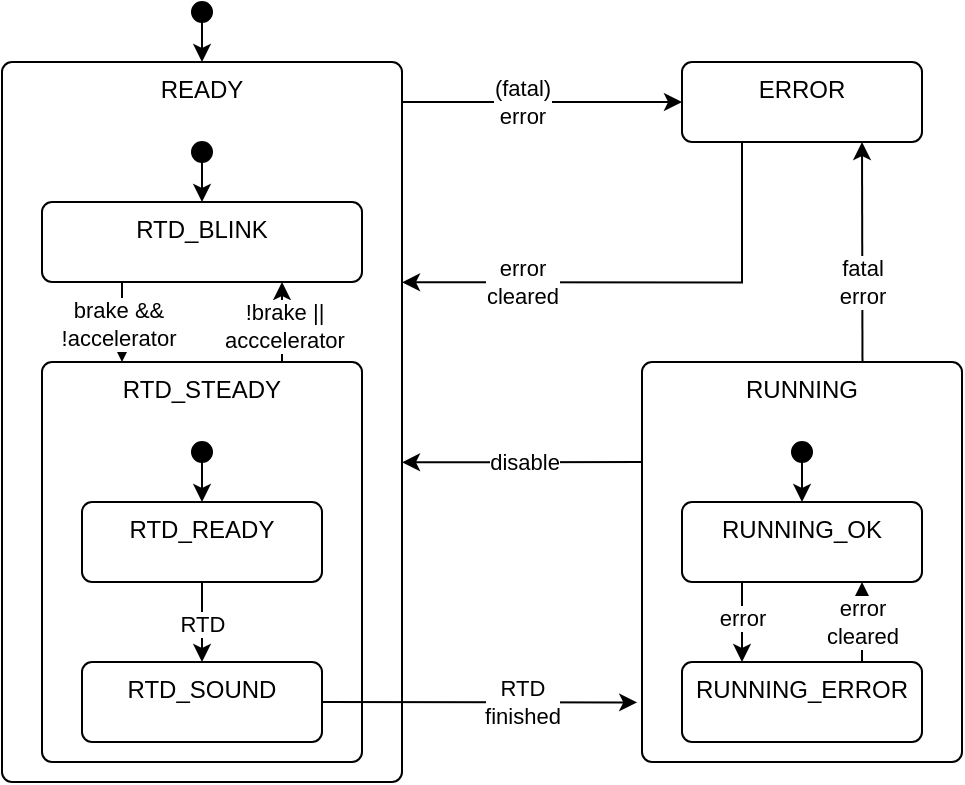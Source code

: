 <mxfile scale="1" border="10">
    <diagram name="Page-1" id="N0otF0luT5muhK761ZJs">
        <mxGraphModel dx="572" dy="549" grid="1" gridSize="10" guides="1" tooltips="1" connect="1" arrows="1" fold="1" page="1" pageScale="1" pageWidth="827" pageHeight="1169" math="0" shadow="0">
            <root>
                <mxCell id="0"/>
                <mxCell id="1" parent="0"/>
                <mxCell id="28" style="edgeStyle=none;html=1;exitX=0;exitY=0.25;exitDx=0;exitDy=0;entryX=1;entryY=0.556;entryDx=0;entryDy=0;entryPerimeter=0;" edge="1" parent="1" source="25" target="FPuJ7j8S0xlXrzap1A7H-11">
                    <mxGeometry relative="1" as="geometry">
                        <mxPoint x="240" y="230" as="targetPoint"/>
                    </mxGeometry>
                </mxCell>
                <mxCell id="29" value="disable" style="edgeLabel;html=1;align=center;verticalAlign=middle;resizable=0;points=[];" vertex="1" connectable="0" parent="28">
                    <mxGeometry x="-0.013" y="-1" relative="1" as="geometry">
                        <mxPoint y="1" as="offset"/>
                    </mxGeometry>
                </mxCell>
                <mxCell id="25" value="RUNNING" style="html=1;align=center;verticalAlign=top;rounded=1;absoluteArcSize=1;arcSize=10;dashed=0;whiteSpace=wrap;" vertex="1" parent="1">
                    <mxGeometry x="320" y="190" width="160" height="200" as="geometry"/>
                </mxCell>
                <mxCell id="FPuJ7j8S0xlXrzap1A7H-65" style="edgeStyle=orthogonalEdgeStyle;rounded=0;orthogonalLoop=1;jettySize=auto;html=1;entryX=1;entryY=0.306;entryDx=0;entryDy=0;entryPerimeter=0;exitX=0.25;exitY=1;exitDx=0;exitDy=0;" parent="1" source="FPuJ7j8S0xlXrzap1A7H-10" target="FPuJ7j8S0xlXrzap1A7H-11" edge="1">
                    <mxGeometry relative="1" as="geometry">
                        <Array as="points">
                            <mxPoint x="370" y="150"/>
                        </Array>
                        <mxPoint x="360" y="110" as="sourcePoint"/>
                        <mxPoint x="260.0" y="150.0" as="targetPoint"/>
                    </mxGeometry>
                </mxCell>
                <mxCell id="FPuJ7j8S0xlXrzap1A7H-67" value="error&lt;div&gt;cleared&lt;/div&gt;" style="edgeLabel;html=1;align=center;verticalAlign=middle;resizable=0;points=[];" parent="FPuJ7j8S0xlXrzap1A7H-65" vertex="1" connectable="0">
                    <mxGeometry x="0.344" relative="1" as="geometry">
                        <mxPoint x="-19" as="offset"/>
                    </mxGeometry>
                </mxCell>
                <mxCell id="30" style="edgeStyle=none;html=1;exitX=0;exitY=0.5;exitDx=0;exitDy=0;entryX=0;entryY=0.5;entryDx=0;entryDy=0;" edge="1" parent="1" target="FPuJ7j8S0xlXrzap1A7H-10">
                    <mxGeometry relative="1" as="geometry">
                        <mxPoint x="200" y="60.056" as="sourcePoint"/>
                    </mxGeometry>
                </mxCell>
                <mxCell id="31" value="(fatal)&lt;div&gt;error&lt;/div&gt;" style="edgeLabel;html=1;align=center;verticalAlign=middle;resizable=0;points=[];" vertex="1" connectable="0" parent="30">
                    <mxGeometry x="0.071" relative="1" as="geometry">
                        <mxPoint x="-15" as="offset"/>
                    </mxGeometry>
                </mxCell>
                <mxCell id="FPuJ7j8S0xlXrzap1A7H-10" value="ERROR" style="html=1;align=center;verticalAlign=top;rounded=1;absoluteArcSize=1;arcSize=10;dashed=0;whiteSpace=wrap;" parent="1" vertex="1">
                    <mxGeometry x="340" y="40" width="120" height="40" as="geometry"/>
                </mxCell>
                <mxCell id="FPuJ7j8S0xlXrzap1A7H-11" value="READY" style="html=1;align=center;verticalAlign=top;rounded=1;absoluteArcSize=1;arcSize=10;dashed=0;whiteSpace=wrap;" parent="1" vertex="1">
                    <mxGeometry y="40" width="200" height="360" as="geometry"/>
                </mxCell>
                <mxCell id="FPuJ7j8S0xlXrzap1A7H-55" value="" style="group" parent="1" vertex="1" connectable="0">
                    <mxGeometry x="20" y="80" width="160" height="310" as="geometry"/>
                </mxCell>
                <mxCell id="FPuJ7j8S0xlXrzap1A7H-28" style="edgeStyle=orthogonalEdgeStyle;rounded=0;orthogonalLoop=1;jettySize=auto;html=1;exitX=0.75;exitY=0;exitDx=0;exitDy=0;entryX=0.75;entryY=1;entryDx=0;entryDy=0;" parent="FPuJ7j8S0xlXrzap1A7H-55" source="FPuJ7j8S0xlXrzap1A7H-17" target="FPuJ7j8S0xlXrzap1A7H-12" edge="1">
                    <mxGeometry relative="1" as="geometry"/>
                </mxCell>
                <mxCell id="FPuJ7j8S0xlXrzap1A7H-30" value="!brake ||&lt;div&gt;acccelerator&lt;/div&gt;" style="edgeLabel;html=1;align=center;verticalAlign=middle;resizable=0;points=[];" parent="FPuJ7j8S0xlXrzap1A7H-28" vertex="1" connectable="0">
                    <mxGeometry x="-0.1" y="-1" relative="1" as="geometry">
                        <mxPoint as="offset"/>
                    </mxGeometry>
                </mxCell>
                <mxCell id="FPuJ7j8S0xlXrzap1A7H-17" value="RTD_STEADY" style="html=1;align=center;verticalAlign=top;rounded=1;absoluteArcSize=1;arcSize=10;dashed=0;whiteSpace=wrap;" parent="FPuJ7j8S0xlXrzap1A7H-55" vertex="1">
                    <mxGeometry y="110" width="160" height="200" as="geometry"/>
                </mxCell>
                <mxCell id="FPuJ7j8S0xlXrzap1A7H-27" style="edgeStyle=orthogonalEdgeStyle;rounded=0;orthogonalLoop=1;jettySize=auto;html=1;exitX=0.25;exitY=1;exitDx=0;exitDy=0;entryX=0.25;entryY=0;entryDx=0;entryDy=0;" parent="FPuJ7j8S0xlXrzap1A7H-55" source="FPuJ7j8S0xlXrzap1A7H-12" target="FPuJ7j8S0xlXrzap1A7H-17" edge="1">
                    <mxGeometry relative="1" as="geometry"/>
                </mxCell>
                <mxCell id="FPuJ7j8S0xlXrzap1A7H-29" value="brake &amp;amp;&amp;amp;&lt;div&gt;!accelerator&lt;/div&gt;" style="edgeLabel;html=1;align=center;verticalAlign=middle;resizable=0;points=[];" parent="FPuJ7j8S0xlXrzap1A7H-27" vertex="1" connectable="0">
                    <mxGeometry x="0.05" y="-2" relative="1" as="geometry">
                        <mxPoint as="offset"/>
                    </mxGeometry>
                </mxCell>
                <mxCell id="FPuJ7j8S0xlXrzap1A7H-12" value="RTD_BLINK" style="html=1;align=center;verticalAlign=top;rounded=1;absoluteArcSize=1;arcSize=10;dashed=0;whiteSpace=wrap;" parent="FPuJ7j8S0xlXrzap1A7H-55" vertex="1">
                    <mxGeometry y="30" width="160" height="40" as="geometry"/>
                </mxCell>
                <mxCell id="FPuJ7j8S0xlXrzap1A7H-52" value="" style="group" parent="FPuJ7j8S0xlXrzap1A7H-55" vertex="1" connectable="0">
                    <mxGeometry x="20" y="150" width="120" height="150" as="geometry"/>
                </mxCell>
                <mxCell id="FPuJ7j8S0xlXrzap1A7H-47" style="edgeStyle=orthogonalEdgeStyle;rounded=0;orthogonalLoop=1;jettySize=auto;html=1;exitX=0.5;exitY=1;exitDx=0;exitDy=0;entryX=0.5;entryY=0;entryDx=0;entryDy=0;" parent="FPuJ7j8S0xlXrzap1A7H-52" source="FPuJ7j8S0xlXrzap1A7H-37" target="FPuJ7j8S0xlXrzap1A7H-13" edge="1">
                    <mxGeometry relative="1" as="geometry"/>
                </mxCell>
                <mxCell id="FPuJ7j8S0xlXrzap1A7H-37" value="" style="shape=ellipse;html=1;fillColor=strokeColor;fontSize=18;fontColor=#ffffff;" parent="FPuJ7j8S0xlXrzap1A7H-52" vertex="1">
                    <mxGeometry x="55" width="10" height="10" as="geometry"/>
                </mxCell>
                <mxCell id="FPuJ7j8S0xlXrzap1A7H-48" value="" style="edgeStyle=orthogonalEdgeStyle;rounded=0;orthogonalLoop=1;jettySize=auto;html=1;" parent="FPuJ7j8S0xlXrzap1A7H-52" source="FPuJ7j8S0xlXrzap1A7H-13" target="FPuJ7j8S0xlXrzap1A7H-14" edge="1">
                    <mxGeometry relative="1" as="geometry"/>
                </mxCell>
                <mxCell id="FPuJ7j8S0xlXrzap1A7H-51" value="RTD" style="edgeLabel;html=1;align=center;verticalAlign=middle;resizable=0;points=[];" parent="FPuJ7j8S0xlXrzap1A7H-48" vertex="1" connectable="0">
                    <mxGeometry x="0.034" relative="1" as="geometry">
                        <mxPoint as="offset"/>
                    </mxGeometry>
                </mxCell>
                <mxCell id="FPuJ7j8S0xlXrzap1A7H-13" value="RTD_READY" style="html=1;align=center;verticalAlign=top;rounded=1;absoluteArcSize=1;arcSize=10;dashed=0;whiteSpace=wrap;" parent="FPuJ7j8S0xlXrzap1A7H-52" vertex="1">
                    <mxGeometry y="30" width="120" height="40" as="geometry"/>
                </mxCell>
                <mxCell id="FPuJ7j8S0xlXrzap1A7H-14" value="RTD_SOUND" style="html=1;align=center;verticalAlign=top;rounded=1;absoluteArcSize=1;arcSize=10;dashed=0;whiteSpace=wrap;" parent="FPuJ7j8S0xlXrzap1A7H-52" vertex="1">
                    <mxGeometry y="110" width="120" height="40" as="geometry"/>
                </mxCell>
                <mxCell id="FPuJ7j8S0xlXrzap1A7H-54" style="edgeStyle=orthogonalEdgeStyle;rounded=0;orthogonalLoop=1;jettySize=auto;html=1;exitX=0.5;exitY=1;exitDx=0;exitDy=0;entryX=0.5;entryY=0;entryDx=0;entryDy=0;" parent="FPuJ7j8S0xlXrzap1A7H-55" source="FPuJ7j8S0xlXrzap1A7H-53" target="FPuJ7j8S0xlXrzap1A7H-12" edge="1">
                    <mxGeometry relative="1" as="geometry"/>
                </mxCell>
                <mxCell id="FPuJ7j8S0xlXrzap1A7H-53" value="" style="shape=ellipse;html=1;fillColor=strokeColor;fontSize=18;fontColor=#ffffff;" parent="FPuJ7j8S0xlXrzap1A7H-55" vertex="1">
                    <mxGeometry x="75" width="10" height="10" as="geometry"/>
                </mxCell>
                <mxCell id="FPuJ7j8S0xlXrzap1A7H-57" style="edgeStyle=orthogonalEdgeStyle;rounded=0;orthogonalLoop=1;jettySize=auto;html=1;exitX=0.5;exitY=1;exitDx=0;exitDy=0;entryX=0.5;entryY=0;entryDx=0;entryDy=0;" parent="1" source="FPuJ7j8S0xlXrzap1A7H-56" target="FPuJ7j8S0xlXrzap1A7H-11" edge="1">
                    <mxGeometry relative="1" as="geometry"/>
                </mxCell>
                <mxCell id="FPuJ7j8S0xlXrzap1A7H-56" value="" style="shape=ellipse;html=1;fillColor=strokeColor;fontSize=18;fontColor=#ffffff;" parent="1" vertex="1">
                    <mxGeometry x="95" y="10" width="10" height="10" as="geometry"/>
                </mxCell>
                <mxCell id="24" value="" style="group" vertex="1" connectable="0" parent="1">
                    <mxGeometry x="340" y="230" width="120" height="150" as="geometry"/>
                </mxCell>
                <mxCell id="10" style="edgeStyle=orthogonalEdgeStyle;rounded=0;orthogonalLoop=1;jettySize=auto;html=1;exitX=0.5;exitY=1;exitDx=0;exitDy=0;entryX=0.5;entryY=0;entryDx=0;entryDy=0;" edge="1" parent="24" source="11" target="14">
                    <mxGeometry relative="1" as="geometry"/>
                </mxCell>
                <mxCell id="11" value="" style="shape=ellipse;html=1;fillColor=strokeColor;fontSize=18;fontColor=#ffffff;" vertex="1" parent="24">
                    <mxGeometry x="55" width="10" height="10" as="geometry"/>
                </mxCell>
                <mxCell id="19" style="edgeStyle=none;html=1;exitX=0.25;exitY=1;exitDx=0;exitDy=0;entryX=0.25;entryY=0;entryDx=0;entryDy=0;" edge="1" parent="24" source="14" target="15">
                    <mxGeometry relative="1" as="geometry"/>
                </mxCell>
                <mxCell id="21" value="error" style="edgeLabel;html=1;align=center;verticalAlign=middle;resizable=0;points=[];" vertex="1" connectable="0" parent="19">
                    <mxGeometry x="-0.121" relative="1" as="geometry">
                        <mxPoint as="offset"/>
                    </mxGeometry>
                </mxCell>
                <mxCell id="14" value="RUNNING_OK" style="html=1;align=center;verticalAlign=top;rounded=1;absoluteArcSize=1;arcSize=10;dashed=0;whiteSpace=wrap;" vertex="1" parent="24">
                    <mxGeometry y="30" width="120" height="40" as="geometry"/>
                </mxCell>
                <mxCell id="20" style="edgeStyle=none;html=1;exitX=0.75;exitY=0;exitDx=0;exitDy=0;entryX=0.75;entryY=1;entryDx=0;entryDy=0;" edge="1" parent="24" source="15" target="14">
                    <mxGeometry relative="1" as="geometry"/>
                </mxCell>
                <mxCell id="23" value="error&lt;div&gt;cleared&lt;/div&gt;" style="edgeLabel;html=1;align=center;verticalAlign=middle;resizable=0;points=[];" vertex="1" connectable="0" parent="20">
                    <mxGeometry x="-0.136" relative="1" as="geometry">
                        <mxPoint y="-3" as="offset"/>
                    </mxGeometry>
                </mxCell>
                <mxCell id="15" value="RUNNING_ERROR" style="html=1;align=center;verticalAlign=top;rounded=1;absoluteArcSize=1;arcSize=10;dashed=0;whiteSpace=wrap;" vertex="1" parent="24">
                    <mxGeometry y="110" width="120" height="40" as="geometry"/>
                </mxCell>
                <mxCell id="26" style="edgeStyle=none;html=1;exitX=1;exitY=0.5;exitDx=0;exitDy=0;entryX=-0.015;entryY=0.851;entryDx=0;entryDy=0;entryPerimeter=0;" edge="1" parent="1" source="FPuJ7j8S0xlXrzap1A7H-14" target="25">
                    <mxGeometry relative="1" as="geometry"/>
                </mxCell>
                <mxCell id="27" value="RTD&lt;div&gt;finished&lt;/div&gt;" style="edgeLabel;html=1;align=center;verticalAlign=middle;resizable=0;points=[];" vertex="1" connectable="0" parent="26">
                    <mxGeometry x="0.025" y="2" relative="1" as="geometry">
                        <mxPoint x="19" y="2" as="offset"/>
                    </mxGeometry>
                </mxCell>
                <mxCell id="32" style="edgeStyle=none;html=1;exitX=0.689;exitY=0;exitDx=0;exitDy=0;entryX=0.75;entryY=1;entryDx=0;entryDy=0;exitPerimeter=0;" edge="1" parent="1" source="25" target="FPuJ7j8S0xlXrzap1A7H-10">
                    <mxGeometry relative="1" as="geometry"/>
                </mxCell>
                <mxCell id="33" value="fatal&lt;div&gt;error&lt;/div&gt;" style="edgeLabel;html=1;align=center;verticalAlign=middle;resizable=0;points=[];" vertex="1" connectable="0" parent="32">
                    <mxGeometry x="-0.278" relative="1" as="geometry">
                        <mxPoint y="-1" as="offset"/>
                    </mxGeometry>
                </mxCell>
            </root>
        </mxGraphModel>
    </diagram>
</mxfile>